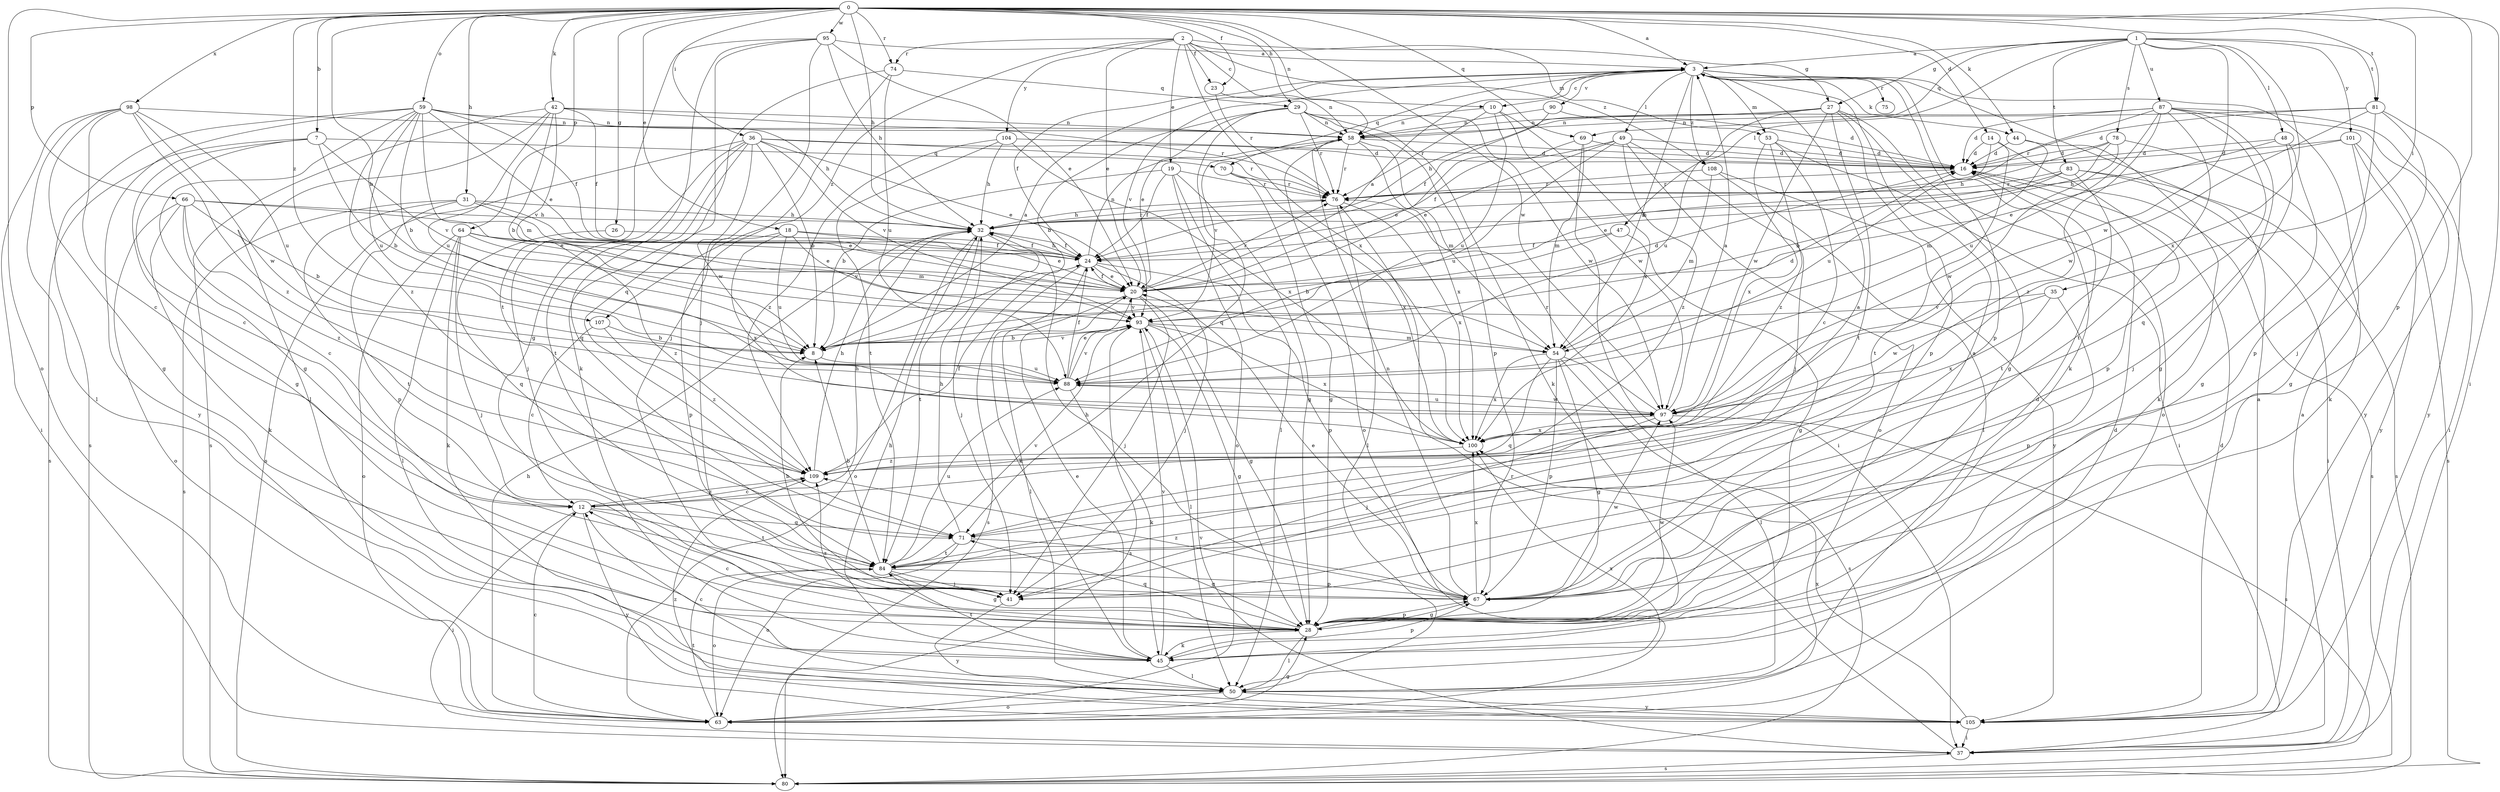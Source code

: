 strict digraph  {
0;
1;
2;
3;
7;
8;
10;
12;
14;
16;
18;
19;
20;
23;
24;
26;
27;
28;
29;
31;
32;
35;
36;
37;
41;
42;
44;
45;
47;
48;
49;
50;
53;
54;
58;
59;
63;
64;
66;
67;
69;
70;
71;
74;
75;
76;
78;
80;
81;
83;
84;
87;
88;
90;
93;
95;
97;
98;
100;
101;
104;
105;
107;
108;
109;
0 -> 3  [label=a];
0 -> 7  [label=b];
0 -> 8  [label=b];
0 -> 14  [label=d];
0 -> 18  [label=e];
0 -> 23  [label=f];
0 -> 26  [label=g];
0 -> 29  [label=h];
0 -> 31  [label=h];
0 -> 32  [label=h];
0 -> 35  [label=i];
0 -> 36  [label=i];
0 -> 37  [label=i];
0 -> 42  [label=k];
0 -> 44  [label=k];
0 -> 58  [label=n];
0 -> 59  [label=o];
0 -> 63  [label=o];
0 -> 64  [label=p];
0 -> 66  [label=p];
0 -> 67  [label=p];
0 -> 69  [label=q];
0 -> 74  [label=r];
0 -> 81  [label=t];
0 -> 95  [label=w];
0 -> 97  [label=w];
0 -> 98  [label=x];
0 -> 107  [label=z];
1 -> 3  [label=a];
1 -> 27  [label=g];
1 -> 47  [label=l];
1 -> 48  [label=l];
1 -> 69  [label=q];
1 -> 78  [label=s];
1 -> 81  [label=t];
1 -> 83  [label=t];
1 -> 87  [label=u];
1 -> 97  [label=w];
1 -> 100  [label=x];
1 -> 101  [label=y];
2 -> 10  [label=c];
2 -> 19  [label=e];
2 -> 20  [label=e];
2 -> 23  [label=f];
2 -> 27  [label=g];
2 -> 53  [label=m];
2 -> 74  [label=r];
2 -> 100  [label=x];
2 -> 104  [label=y];
2 -> 107  [label=z];
2 -> 108  [label=z];
3 -> 10  [label=c];
3 -> 24  [label=f];
3 -> 44  [label=k];
3 -> 45  [label=k];
3 -> 49  [label=l];
3 -> 53  [label=m];
3 -> 54  [label=m];
3 -> 67  [label=p];
3 -> 70  [label=q];
3 -> 75  [label=r];
3 -> 90  [label=v];
3 -> 93  [label=v];
3 -> 108  [label=z];
7 -> 8  [label=b];
7 -> 12  [label=c];
7 -> 28  [label=g];
7 -> 70  [label=q];
7 -> 80  [label=s];
7 -> 93  [label=v];
8 -> 3  [label=a];
8 -> 88  [label=u];
8 -> 93  [label=v];
10 -> 58  [label=n];
10 -> 76  [label=r];
10 -> 88  [label=u];
10 -> 97  [label=w];
10 -> 100  [label=x];
12 -> 32  [label=h];
12 -> 37  [label=i];
12 -> 71  [label=q];
12 -> 84  [label=t];
12 -> 105  [label=y];
12 -> 109  [label=z];
14 -> 16  [label=d];
14 -> 67  [label=p];
14 -> 84  [label=t];
14 -> 88  [label=u];
16 -> 76  [label=r];
16 -> 80  [label=s];
18 -> 20  [label=e];
18 -> 24  [label=f];
18 -> 67  [label=p];
18 -> 88  [label=u];
18 -> 93  [label=v];
18 -> 100  [label=x];
19 -> 8  [label=b];
19 -> 24  [label=f];
19 -> 28  [label=g];
19 -> 50  [label=l];
19 -> 63  [label=o];
19 -> 76  [label=r];
20 -> 3  [label=a];
20 -> 24  [label=f];
20 -> 28  [label=g];
20 -> 41  [label=j];
20 -> 50  [label=l];
20 -> 76  [label=r];
20 -> 93  [label=v];
23 -> 58  [label=n];
23 -> 76  [label=r];
24 -> 20  [label=e];
24 -> 32  [label=h];
24 -> 41  [label=j];
24 -> 45  [label=k];
24 -> 58  [label=n];
24 -> 67  [label=p];
24 -> 80  [label=s];
26 -> 24  [label=f];
26 -> 71  [label=q];
27 -> 28  [label=g];
27 -> 32  [label=h];
27 -> 58  [label=n];
27 -> 63  [label=o];
27 -> 67  [label=p];
27 -> 84  [label=t];
27 -> 88  [label=u];
27 -> 97  [label=w];
28 -> 3  [label=a];
28 -> 12  [label=c];
28 -> 16  [label=d];
28 -> 45  [label=k];
28 -> 50  [label=l];
28 -> 67  [label=p];
28 -> 71  [label=q];
28 -> 97  [label=w];
28 -> 109  [label=z];
29 -> 8  [label=b];
29 -> 20  [label=e];
29 -> 45  [label=k];
29 -> 58  [label=n];
29 -> 67  [label=p];
29 -> 71  [label=q];
29 -> 76  [label=r];
29 -> 97  [label=w];
31 -> 20  [label=e];
31 -> 32  [label=h];
31 -> 54  [label=m];
31 -> 67  [label=p];
31 -> 80  [label=s];
31 -> 84  [label=t];
32 -> 24  [label=f];
32 -> 41  [label=j];
32 -> 63  [label=o];
32 -> 76  [label=r];
32 -> 84  [label=t];
35 -> 67  [label=p];
35 -> 93  [label=v];
35 -> 97  [label=w];
35 -> 100  [label=x];
36 -> 8  [label=b];
36 -> 16  [label=d];
36 -> 20  [label=e];
36 -> 41  [label=j];
36 -> 71  [label=q];
36 -> 76  [label=r];
36 -> 80  [label=s];
36 -> 84  [label=t];
36 -> 93  [label=v];
36 -> 97  [label=w];
37 -> 3  [label=a];
37 -> 76  [label=r];
37 -> 80  [label=s];
37 -> 93  [label=v];
41 -> 8  [label=b];
41 -> 105  [label=y];
42 -> 8  [label=b];
42 -> 24  [label=f];
42 -> 50  [label=l];
42 -> 58  [label=n];
42 -> 76  [label=r];
42 -> 80  [label=s];
42 -> 88  [label=u];
42 -> 93  [label=v];
44 -> 16  [label=d];
44 -> 45  [label=k];
44 -> 54  [label=m];
45 -> 20  [label=e];
45 -> 32  [label=h];
45 -> 50  [label=l];
45 -> 67  [label=p];
45 -> 84  [label=t];
45 -> 93  [label=v];
47 -> 8  [label=b];
47 -> 24  [label=f];
47 -> 28  [label=g];
48 -> 16  [label=d];
48 -> 20  [label=e];
48 -> 28  [label=g];
48 -> 41  [label=j];
49 -> 16  [label=d];
49 -> 20  [label=e];
49 -> 24  [label=f];
49 -> 41  [label=j];
49 -> 63  [label=o];
49 -> 88  [label=u];
49 -> 109  [label=z];
50 -> 12  [label=c];
50 -> 16  [label=d];
50 -> 63  [label=o];
50 -> 100  [label=x];
50 -> 105  [label=y];
53 -> 12  [label=c];
53 -> 16  [label=d];
53 -> 37  [label=i];
53 -> 100  [label=x];
53 -> 109  [label=z];
54 -> 16  [label=d];
54 -> 28  [label=g];
54 -> 50  [label=l];
54 -> 67  [label=p];
54 -> 71  [label=q];
54 -> 80  [label=s];
54 -> 100  [label=x];
58 -> 16  [label=d];
58 -> 54  [label=m];
58 -> 63  [label=o];
58 -> 76  [label=r];
58 -> 93  [label=v];
58 -> 100  [label=x];
59 -> 8  [label=b];
59 -> 20  [label=e];
59 -> 24  [label=f];
59 -> 28  [label=g];
59 -> 32  [label=h];
59 -> 54  [label=m];
59 -> 58  [label=n];
59 -> 80  [label=s];
59 -> 88  [label=u];
59 -> 105  [label=y];
59 -> 109  [label=z];
63 -> 12  [label=c];
63 -> 28  [label=g];
63 -> 32  [label=h];
63 -> 84  [label=t];
64 -> 20  [label=e];
64 -> 24  [label=f];
64 -> 41  [label=j];
64 -> 45  [label=k];
64 -> 50  [label=l];
64 -> 63  [label=o];
64 -> 109  [label=z];
66 -> 8  [label=b];
66 -> 12  [label=c];
66 -> 20  [label=e];
66 -> 32  [label=h];
66 -> 45  [label=k];
66 -> 63  [label=o];
66 -> 109  [label=z];
67 -> 20  [label=e];
67 -> 28  [label=g];
67 -> 32  [label=h];
67 -> 58  [label=n];
67 -> 97  [label=w];
67 -> 100  [label=x];
67 -> 109  [label=z];
69 -> 16  [label=d];
69 -> 20  [label=e];
69 -> 37  [label=i];
69 -> 54  [label=m];
70 -> 28  [label=g];
70 -> 76  [label=r];
70 -> 100  [label=x];
71 -> 3  [label=a];
71 -> 28  [label=g];
71 -> 32  [label=h];
71 -> 63  [label=o];
71 -> 84  [label=t];
74 -> 41  [label=j];
74 -> 45  [label=k];
74 -> 88  [label=u];
74 -> 29  [label=q];
76 -> 32  [label=h];
76 -> 50  [label=l];
76 -> 100  [label=x];
78 -> 8  [label=b];
78 -> 16  [label=d];
78 -> 32  [label=h];
78 -> 45  [label=k];
78 -> 97  [label=w];
81 -> 16  [label=d];
81 -> 41  [label=j];
81 -> 58  [label=n];
81 -> 67  [label=p];
81 -> 97  [label=w];
81 -> 105  [label=y];
83 -> 20  [label=e];
83 -> 24  [label=f];
83 -> 37  [label=i];
83 -> 76  [label=r];
83 -> 80  [label=s];
83 -> 84  [label=t];
84 -> 8  [label=b];
84 -> 28  [label=g];
84 -> 41  [label=j];
84 -> 63  [label=o];
84 -> 67  [label=p];
84 -> 88  [label=u];
84 -> 93  [label=v];
87 -> 16  [label=d];
87 -> 28  [label=g];
87 -> 37  [label=i];
87 -> 58  [label=n];
87 -> 71  [label=q];
87 -> 76  [label=r];
87 -> 84  [label=t];
87 -> 88  [label=u];
87 -> 105  [label=y];
87 -> 109  [label=z];
88 -> 20  [label=e];
88 -> 24  [label=f];
88 -> 45  [label=k];
88 -> 93  [label=v];
88 -> 97  [label=w];
90 -> 16  [label=d];
90 -> 24  [label=f];
90 -> 58  [label=n];
93 -> 8  [label=b];
93 -> 16  [label=d];
93 -> 28  [label=g];
93 -> 50  [label=l];
93 -> 54  [label=m];
93 -> 80  [label=s];
93 -> 100  [label=x];
95 -> 3  [label=a];
95 -> 20  [label=e];
95 -> 28  [label=g];
95 -> 32  [label=h];
95 -> 41  [label=j];
95 -> 71  [label=q];
95 -> 84  [label=t];
97 -> 3  [label=a];
97 -> 41  [label=j];
97 -> 76  [label=r];
97 -> 80  [label=s];
97 -> 88  [label=u];
97 -> 100  [label=x];
98 -> 12  [label=c];
98 -> 28  [label=g];
98 -> 37  [label=i];
98 -> 50  [label=l];
98 -> 58  [label=n];
98 -> 88  [label=u];
98 -> 97  [label=w];
98 -> 109  [label=z];
100 -> 109  [label=z];
101 -> 16  [label=d];
101 -> 28  [label=g];
101 -> 32  [label=h];
101 -> 80  [label=s];
101 -> 105  [label=y];
104 -> 16  [label=d];
104 -> 32  [label=h];
104 -> 84  [label=t];
104 -> 100  [label=x];
104 -> 109  [label=z];
105 -> 3  [label=a];
105 -> 16  [label=d];
105 -> 37  [label=i];
105 -> 100  [label=x];
105 -> 109  [label=z];
107 -> 8  [label=b];
107 -> 12  [label=c];
107 -> 109  [label=z];
108 -> 50  [label=l];
108 -> 54  [label=m];
108 -> 76  [label=r];
108 -> 105  [label=y];
109 -> 12  [label=c];
109 -> 24  [label=f];
109 -> 32  [label=h];
}
